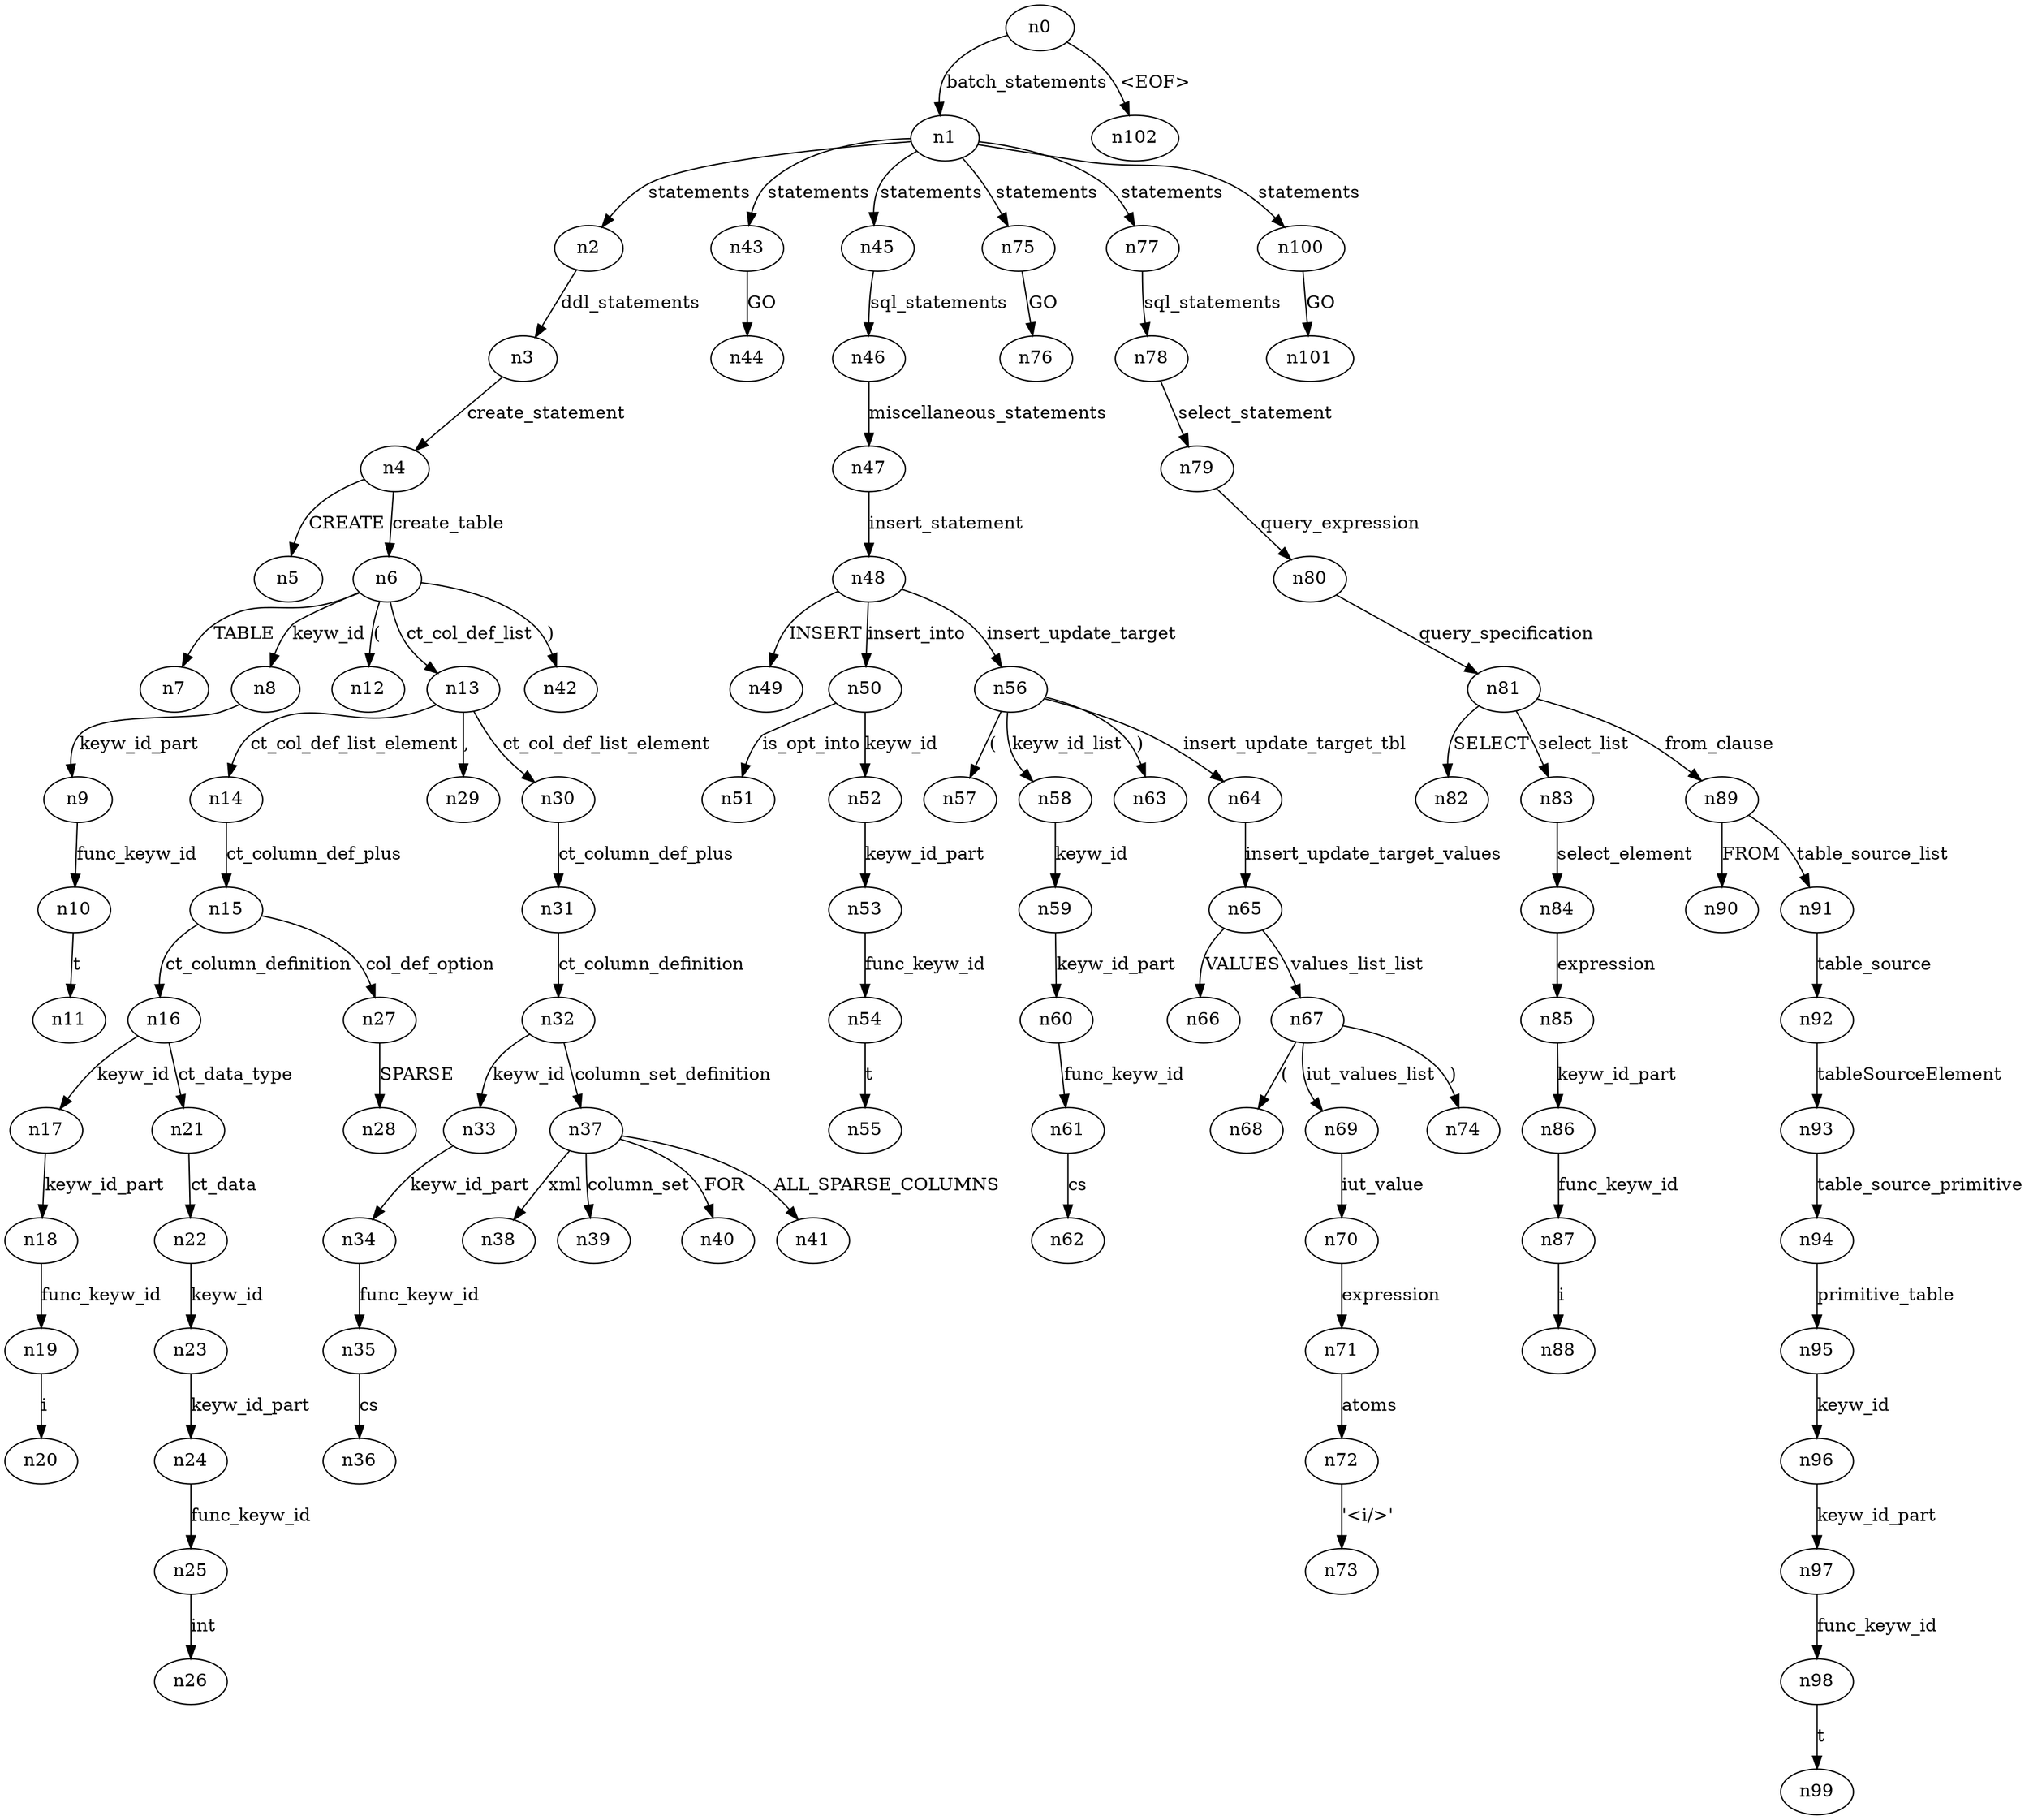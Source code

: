 digraph ParseTree {
  n0 -> n1 [label="batch_statements"];
  n1 -> n2 [label="statements"];
  n2 -> n3 [label="ddl_statements"];
  n3 -> n4 [label="create_statement"];
  n4 -> n5 [label="CREATE"];
  n4 -> n6 [label="create_table"];
  n6 -> n7 [label="TABLE"];
  n6 -> n8 [label="keyw_id"];
  n8 -> n9 [label="keyw_id_part"];
  n9 -> n10 [label="func_keyw_id"];
  n10 -> n11 [label="t"];
  n6 -> n12 [label="("];
  n6 -> n13 [label="ct_col_def_list"];
  n13 -> n14 [label="ct_col_def_list_element"];
  n14 -> n15 [label="ct_column_def_plus"];
  n15 -> n16 [label="ct_column_definition"];
  n16 -> n17 [label="keyw_id"];
  n17 -> n18 [label="keyw_id_part"];
  n18 -> n19 [label="func_keyw_id"];
  n19 -> n20 [label="i"];
  n16 -> n21 [label="ct_data_type"];
  n21 -> n22 [label="ct_data"];
  n22 -> n23 [label="keyw_id"];
  n23 -> n24 [label="keyw_id_part"];
  n24 -> n25 [label="func_keyw_id"];
  n25 -> n26 [label="int"];
  n15 -> n27 [label="col_def_option"];
  n27 -> n28 [label="SPARSE"];
  n13 -> n29 [label=","];
  n13 -> n30 [label="ct_col_def_list_element"];
  n30 -> n31 [label="ct_column_def_plus"];
  n31 -> n32 [label="ct_column_definition"];
  n32 -> n33 [label="keyw_id"];
  n33 -> n34 [label="keyw_id_part"];
  n34 -> n35 [label="func_keyw_id"];
  n35 -> n36 [label="cs"];
  n32 -> n37 [label="column_set_definition"];
  n37 -> n38 [label="xml"];
  n37 -> n39 [label="column_set"];
  n37 -> n40 [label="FOR"];
  n37 -> n41 [label="ALL_SPARSE_COLUMNS"];
  n6 -> n42 [label=")"];
  n1 -> n43 [label="statements"];
  n43 -> n44 [label="GO"];
  n1 -> n45 [label="statements"];
  n45 -> n46 [label="sql_statements"];
  n46 -> n47 [label="miscellaneous_statements"];
  n47 -> n48 [label="insert_statement"];
  n48 -> n49 [label="INSERT"];
  n48 -> n50 [label="insert_into"];
  n50 -> n51 [label="is_opt_into"];
  n50 -> n52 [label="keyw_id"];
  n52 -> n53 [label="keyw_id_part"];
  n53 -> n54 [label="func_keyw_id"];
  n54 -> n55 [label="t"];
  n48 -> n56 [label="insert_update_target"];
  n56 -> n57 [label="("];
  n56 -> n58 [label="keyw_id_list"];
  n58 -> n59 [label="keyw_id"];
  n59 -> n60 [label="keyw_id_part"];
  n60 -> n61 [label="func_keyw_id"];
  n61 -> n62 [label="cs"];
  n56 -> n63 [label=")"];
  n56 -> n64 [label="insert_update_target_tbl"];
  n64 -> n65 [label="insert_update_target_values"];
  n65 -> n66 [label="VALUES"];
  n65 -> n67 [label="values_list_list"];
  n67 -> n68 [label="("];
  n67 -> n69 [label="iut_values_list"];
  n69 -> n70 [label="iut_value"];
  n70 -> n71 [label="expression"];
  n71 -> n72 [label="atoms"];
  n72 -> n73 [label="'<i/>'"];
  n67 -> n74 [label=")"];
  n1 -> n75 [label="statements"];
  n75 -> n76 [label="GO"];
  n1 -> n77 [label="statements"];
  n77 -> n78 [label="sql_statements"];
  n78 -> n79 [label="select_statement"];
  n79 -> n80 [label="query_expression"];
  n80 -> n81 [label="query_specification"];
  n81 -> n82 [label="SELECT"];
  n81 -> n83 [label="select_list"];
  n83 -> n84 [label="select_element"];
  n84 -> n85 [label="expression"];
  n85 -> n86 [label="keyw_id_part"];
  n86 -> n87 [label="func_keyw_id"];
  n87 -> n88 [label="i"];
  n81 -> n89 [label="from_clause"];
  n89 -> n90 [label="FROM"];
  n89 -> n91 [label="table_source_list"];
  n91 -> n92 [label="table_source"];
  n92 -> n93 [label="tableSourceElement"];
  n93 -> n94 [label="table_source_primitive"];
  n94 -> n95 [label="primitive_table"];
  n95 -> n96 [label="keyw_id"];
  n96 -> n97 [label="keyw_id_part"];
  n97 -> n98 [label="func_keyw_id"];
  n98 -> n99 [label="t"];
  n1 -> n100 [label="statements"];
  n100 -> n101 [label="GO"];
  n0 -> n102 [label="<EOF>"];
}